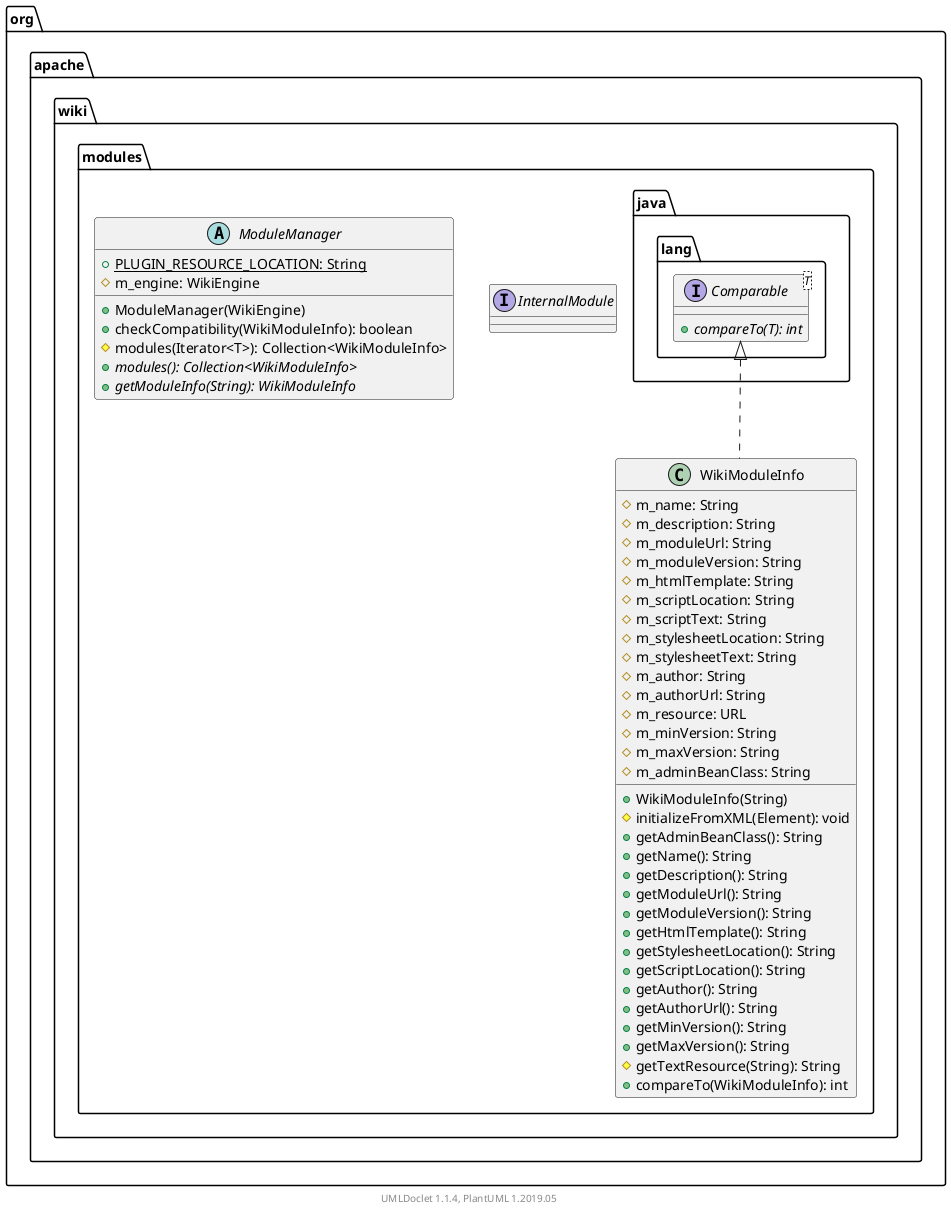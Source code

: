 @startuml

    namespace org.apache.wiki.modules {

        class WikiModuleInfo [[WikiModuleInfo.html]] {
            #m_name: String
            #m_description: String
            #m_moduleUrl: String
            #m_moduleVersion: String
            #m_htmlTemplate: String
            #m_scriptLocation: String
            #m_scriptText: String
            #m_stylesheetLocation: String
            #m_stylesheetText: String
            #m_author: String
            #m_authorUrl: String
            #m_resource: URL
            #m_minVersion: String
            #m_maxVersion: String
            #m_adminBeanClass: String
            +WikiModuleInfo(String)
            #initializeFromXML(Element): void
            +getAdminBeanClass(): String
            +getName(): String
            +getDescription(): String
            +getModuleUrl(): String
            +getModuleVersion(): String
            +getHtmlTemplate(): String
            +getStylesheetLocation(): String
            +getScriptLocation(): String
            +getAuthor(): String
            +getAuthorUrl(): String
            +getMinVersion(): String
            +getMaxVersion(): String
            #getTextResource(String): String
            +compareTo(WikiModuleInfo): int
        }

        interface InternalModule [[InternalModule.html]] {
        }

        abstract class ModuleManager [[ModuleManager.html]] {
            {static} +PLUGIN_RESOURCE_LOCATION: String
            #m_engine: WikiEngine
            +ModuleManager(WikiEngine)
            +checkCompatibility(WikiModuleInfo): boolean
            #modules(Iterator<T>): Collection<WikiModuleInfo>
            {abstract} +modules(): Collection<WikiModuleInfo>
            {abstract} +getModuleInfo(String): WikiModuleInfo
        }

        interface java.lang.Comparable<T> {
            {abstract} +compareTo(T): int
        }
        java.lang.Comparable <|.. WikiModuleInfo

    }


    center footer UMLDoclet 1.1.4, PlantUML 1.2019.05
@enduml

